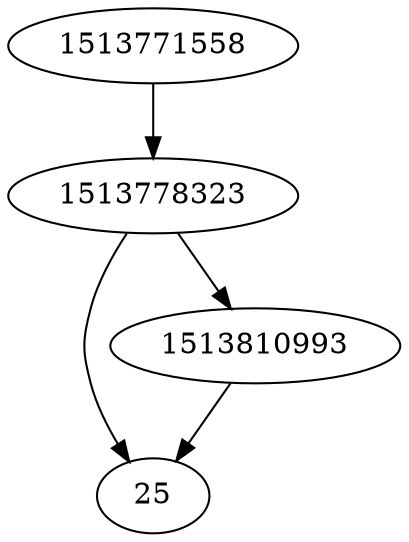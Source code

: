 strict digraph  {
25;
1513778323;
1513771558;
1513810993;
1513778323 -> 25;
1513778323 -> 1513810993;
1513771558 -> 1513778323;
1513810993 -> 25;
}
